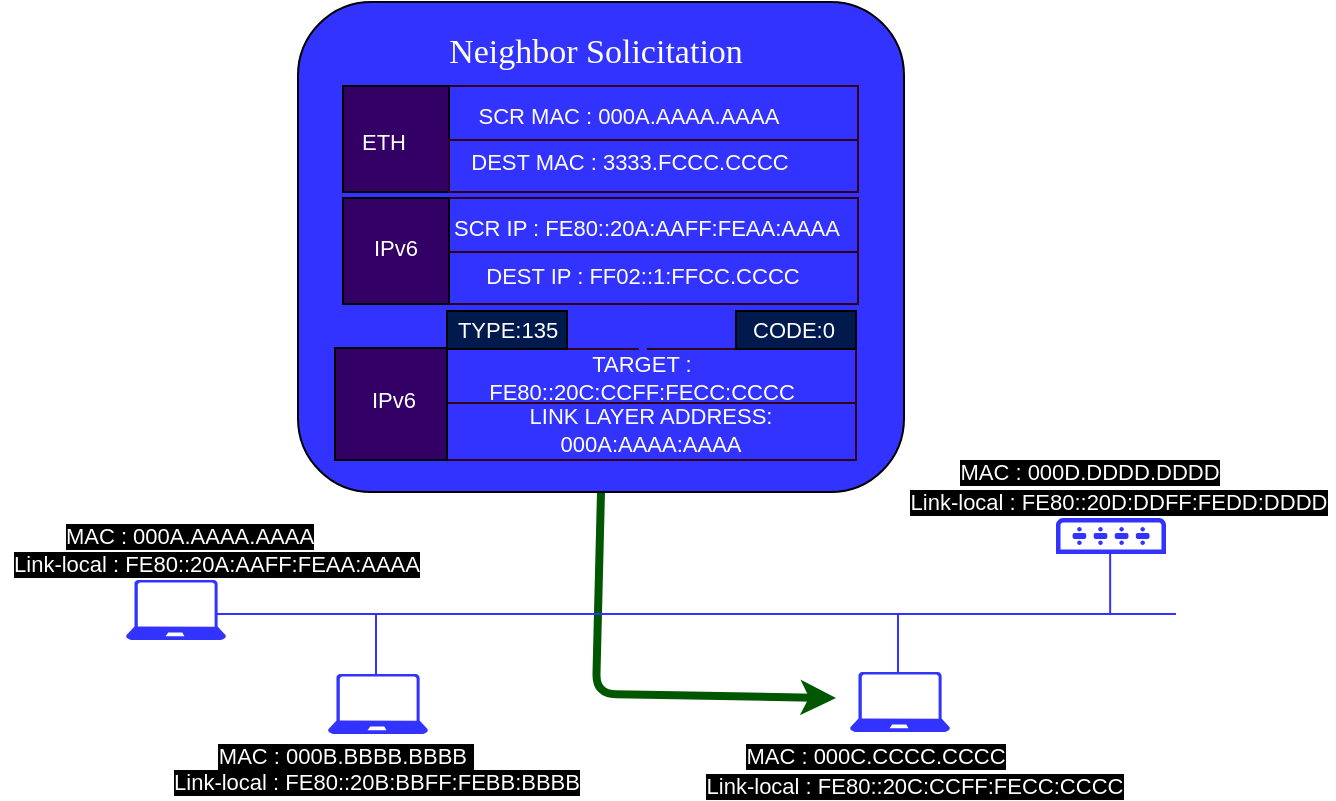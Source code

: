 <mxfile>
    <diagram id="snTKf8QNzBBCM_ghfV9j" name="Page-1">
        <mxGraphModel dx="779" dy="392" grid="1" gridSize="10" guides="1" tooltips="1" connect="1" arrows="1" fold="1" page="1" pageScale="1" pageWidth="850" pageHeight="1100" math="0" shadow="0">
            <root>
                <mxCell id="0"/>
                <mxCell id="1" parent="0"/>
                <mxCell id="15" value="" style="endArrow=classic;html=1;strokeColor=#005700;strokeWidth=4;endSize=5;targetPerimeterSpacing=0;verticalAlign=bottom;fillColor=#008a00;exitX=0.5;exitY=1;exitDx=0;exitDy=0;" edge="1" parent="1" source="12">
                    <mxGeometry width="50" height="50" relative="1" as="geometry">
                        <mxPoint x="320" y="308" as="sourcePoint"/>
                        <mxPoint x="440" y="380" as="targetPoint"/>
                        <Array as="points">
                            <mxPoint x="320" y="378"/>
                        </Array>
                    </mxGeometry>
                </mxCell>
                <mxCell id="2" value="" style="verticalLabelPosition=bottom;html=1;verticalAlign=top;align=center;strokeColor=none;fillColor=#3333FF;shape=mxgraph.azure.laptop;pointerEvents=1;" vertex="1" parent="1">
                    <mxGeometry x="85" y="321" width="50" height="30" as="geometry"/>
                </mxCell>
                <mxCell id="3" value="" style="verticalLabelPosition=bottom;html=1;verticalAlign=top;align=center;strokeColor=none;fillColor=#3333FF;shape=mxgraph.azure.laptop;pointerEvents=1;" vertex="1" parent="1">
                    <mxGeometry x="186" y="368" width="50" height="30" as="geometry"/>
                </mxCell>
                <mxCell id="4" value="" style="endArrow=none;html=1;strokeColor=#3333FF;" edge="1" parent="1">
                    <mxGeometry width="50" height="50" relative="1" as="geometry">
                        <mxPoint x="130" y="338" as="sourcePoint"/>
                        <mxPoint x="610" y="338" as="targetPoint"/>
                    </mxGeometry>
                </mxCell>
                <mxCell id="5" value="" style="endArrow=none;html=1;strokeColor=#3333FF;" edge="1" parent="1">
                    <mxGeometry width="50" height="50" relative="1" as="geometry">
                        <mxPoint x="210" y="368" as="sourcePoint"/>
                        <mxPoint x="210" y="338" as="targetPoint"/>
                    </mxGeometry>
                </mxCell>
                <mxCell id="8" value="" style="endArrow=none;html=1;strokeColor=#3333FF;" edge="1" parent="1">
                    <mxGeometry width="50" height="50" relative="1" as="geometry">
                        <mxPoint x="471" y="368" as="sourcePoint"/>
                        <mxPoint x="471" y="338" as="targetPoint"/>
                    </mxGeometry>
                </mxCell>
                <mxCell id="9" value="" style="verticalLabelPosition=bottom;html=1;verticalAlign=top;align=center;strokeColor=none;fillColor=#3333FF;shape=mxgraph.azure.laptop;pointerEvents=1;" vertex="1" parent="1">
                    <mxGeometry x="447" y="367" width="50" height="30" as="geometry"/>
                </mxCell>
                <mxCell id="10" value="" style="endArrow=none;html=1;strokeColor=#3333FF;" edge="1" parent="1">
                    <mxGeometry width="50" height="50" relative="1" as="geometry">
                        <mxPoint x="577.08" y="338" as="sourcePoint"/>
                        <mxPoint x="577.08" y="308" as="targetPoint"/>
                    </mxGeometry>
                </mxCell>
                <mxCell id="11" value="" style="sketch=0;pointerEvents=1;shadow=0;dashed=0;html=1;strokeColor=none;fillColor=#3333FF;labelPosition=center;verticalLabelPosition=bottom;verticalAlign=top;outlineConnect=0;align=center;shape=mxgraph.office.devices.switch;" vertex="1" parent="1">
                    <mxGeometry x="550" y="290" width="55" height="18" as="geometry"/>
                </mxCell>
                <mxCell id="12" value="" style="rounded=1;whiteSpace=wrap;html=1;fillColor=#3333FF;gradientColor=none;" vertex="1" parent="1">
                    <mxGeometry x="171" y="32" width="303" height="245" as="geometry"/>
                </mxCell>
                <mxCell id="35" value="" style="rounded=0;whiteSpace=wrap;html=1;fillColor=#3333FF;strokeColor=#33001A;" vertex="1" parent="1">
                    <mxGeometry x="246.5" y="74" width="204.5" height="27" as="geometry"/>
                </mxCell>
                <mxCell id="36" value="" style="whiteSpace=wrap;html=1;aspect=fixed;fillColor=#330066;fontColor=#ffffff;strokeColor=#000000;" vertex="1" parent="1">
                    <mxGeometry x="193.5" y="74" width="53" height="53" as="geometry"/>
                </mxCell>
                <mxCell id="37" value="" style="rounded=0;whiteSpace=wrap;html=1;fillColor=#3333FF;strokeColor=#33001A;" vertex="1" parent="1">
                    <mxGeometry x="246.5" y="101" width="204.5" height="26" as="geometry"/>
                </mxCell>
                <mxCell id="38" value="ETH" style="text;html=1;strokeColor=none;fillColor=none;align=center;verticalAlign=middle;whiteSpace=wrap;rounded=0;fontSize=11;fontColor=#FFFFFF;" vertex="1" parent="1">
                    <mxGeometry x="184" y="86.5" width="60" height="30" as="geometry"/>
                </mxCell>
                <mxCell id="39" value="SCR MAC : 000A.AAAA.AAAA&amp;nbsp;" style="text;html=1;strokeColor=none;fillColor=none;align=center;verticalAlign=middle;whiteSpace=wrap;rounded=0;fontSize=11;fontColor=#FFFFFF;" vertex="1" parent="1">
                    <mxGeometry x="257.5" y="84" width="160" height="10" as="geometry"/>
                </mxCell>
                <mxCell id="40" value="MAC : 000A.AAAA.AAAA" style="text;strokeColor=none;fillColor=none;align=center;verticalAlign=middle;rounded=0;fontSize=11;fontColor=#FFFFFF;labelBackgroundColor=#000000;labelBorderColor=none;whiteSpace=wrap;imageAspect=1;" vertex="1" parent="1">
                    <mxGeometry x="52" y="291" width="130" height="15" as="geometry"/>
                </mxCell>
                <mxCell id="42" value="DEST MAC : 3333.FCCC.CCCC" style="text;html=1;strokeColor=none;fillColor=none;align=center;verticalAlign=middle;whiteSpace=wrap;rounded=0;fontSize=11;fontColor=#FFFFFF;" vertex="1" parent="1">
                    <mxGeometry x="252" y="106.5" width="169.5" height="10" as="geometry"/>
                </mxCell>
                <mxCell id="43" value="MAC : 000C.CCCC.CCCC" style="text;html=1;strokeColor=none;fillColor=none;align=center;verticalAlign=middle;whiteSpace=wrap;rounded=0;fontSize=11;labelBackgroundColor=#000000;labelBorderColor=none;fontColor=#FFFFFF;" vertex="1" parent="1">
                    <mxGeometry x="390" y="403.5" width="140" height="10" as="geometry"/>
                </mxCell>
                <mxCell id="44" value="MAC : 000B.BBBB.BBBB&amp;nbsp;" style="text;html=1;strokeColor=none;fillColor=none;align=center;verticalAlign=middle;whiteSpace=wrap;rounded=0;fontSize=11;labelBackgroundColor=#000000;fontColor=#FFFFFF;" vertex="1" parent="1">
                    <mxGeometry x="127" y="401" width="136" height="15" as="geometry"/>
                </mxCell>
                <mxCell id="46" value="MAC : 000D.DDDD.DDDD" style="text;html=1;strokeColor=none;fillColor=none;align=center;verticalAlign=middle;whiteSpace=wrap;rounded=0;fontSize=11;labelBorderColor=none;labelBackgroundColor=#000000;fontColor=#FFFFFF;" vertex="1" parent="1">
                    <mxGeometry x="497" y="262" width="140" height="10" as="geometry"/>
                </mxCell>
                <mxCell id="53" value="Link-local : FE80::20A:AAFF:FEAA:AAAA" style="text;strokeColor=none;fillColor=none;align=center;verticalAlign=middle;rounded=0;fontSize=11;fontColor=#FFFFFF;labelBackgroundColor=#000000;labelBorderColor=none;html=1;whiteSpace=wrap;" vertex="1" parent="1">
                    <mxGeometry x="22.75" y="308" width="214.5" height="10" as="geometry"/>
                </mxCell>
                <mxCell id="54" value="Link-local : FE80::20B:BBFF:FEBB:BBBB" style="text;html=1;strokeColor=none;fillColor=none;align=center;verticalAlign=middle;whiteSpace=wrap;rounded=0;fontSize=11;labelBackgroundColor=#000000;fontColor=#FFFFFF;" vertex="1" parent="1">
                    <mxGeometry x="102.75" y="417" width="214.5" height="10" as="geometry"/>
                </mxCell>
                <mxCell id="55" value="Link-local : FE80::20C:CCFF:FECC:CCCC" style="text;html=1;strokeColor=none;fillColor=none;align=center;verticalAlign=middle;whiteSpace=wrap;rounded=0;fontSize=11;labelBackgroundColor=#000000;labelBorderColor=none;fontColor=#FFFFFF;" vertex="1" parent="1">
                    <mxGeometry x="371.5" y="419" width="214.5" height="10" as="geometry"/>
                </mxCell>
                <mxCell id="56" value="Link-local : FE80::20D:DDFF:FEDD:DDDD" style="text;html=1;strokeColor=none;fillColor=none;align=center;verticalAlign=middle;whiteSpace=wrap;rounded=0;fontSize=11;labelBorderColor=none;labelBackgroundColor=#000000;fontColor=#FFFFFF;" vertex="1" parent="1">
                    <mxGeometry x="474" y="277" width="214.5" height="10" as="geometry"/>
                </mxCell>
                <mxCell id="61" value="" style="rounded=0;whiteSpace=wrap;html=1;fillColor=#3333FF;strokeColor=#33001A;" vertex="1" parent="1">
                    <mxGeometry x="245.5" y="205.5" width="204.5" height="27" as="geometry"/>
                </mxCell>
                <mxCell id="62" value="" style="rounded=0;whiteSpace=wrap;html=1;fillColor=#3333FF;strokeColor=#33001A;" vertex="1" parent="1">
                    <mxGeometry x="245.5" y="232.5" width="204.5" height="28.5" as="geometry"/>
                </mxCell>
                <mxCell id="64" value="LINK LAYER ADDRESS: 000A:AAAA:AAAA" style="text;html=1;strokeColor=none;fillColor=none;align=center;verticalAlign=middle;whiteSpace=wrap;rounded=0;fontSize=11;fontColor=#FFFFFF;" vertex="1" parent="1">
                    <mxGeometry x="248" y="236.5" width="199" height="19.5" as="geometry"/>
                </mxCell>
                <mxCell id="78" value="" style="edgeStyle=none;html=1;strokeColor=#3333FF;strokeWidth=4;fontFamily=Helvetica;fontSize=11;fontColor=#FFFFFF;endSize=5;targetPerimeterSpacing=0;" edge="1" parent="1" source="65" target="71">
                    <mxGeometry relative="1" as="geometry"/>
                </mxCell>
                <mxCell id="65" value="TARGET : &lt;br&gt;FE80::20C:CCFF:FECC:CCCC" style="text;html=1;strokeColor=none;fillColor=none;align=center;verticalAlign=middle;whiteSpace=wrap;rounded=0;fontSize=11;fontColor=#FFFFFF;" vertex="1" parent="1">
                    <mxGeometry x="235" y="215" width="216" height="10" as="geometry"/>
                </mxCell>
                <mxCell id="66" value="" style="whiteSpace=wrap;html=1;aspect=fixed;fillColor=#330066;fontColor=#ffffff;strokeColor=#000000;" vertex="1" parent="1">
                    <mxGeometry x="189.5" y="205" width="56" height="56" as="geometry"/>
                </mxCell>
                <mxCell id="67" value="IPv6" style="text;html=1;strokeColor=none;fillColor=none;align=center;verticalAlign=middle;whiteSpace=wrap;rounded=0;fontSize=11;fontColor=#FFFFFF;" vertex="1" parent="1">
                    <mxGeometry x="189" y="216" width="60" height="30" as="geometry"/>
                </mxCell>
                <mxCell id="68" value="" style="rounded=0;whiteSpace=wrap;html=1;fillColor=#3333FF;strokeColor=#33001A;" vertex="1" parent="1">
                    <mxGeometry x="246.5" y="130" width="204.5" height="27" as="geometry"/>
                </mxCell>
                <mxCell id="69" value="" style="rounded=0;whiteSpace=wrap;html=1;fillColor=#3333FF;strokeColor=#33001A;" vertex="1" parent="1">
                    <mxGeometry x="246.5" y="157" width="204.5" height="26" as="geometry"/>
                </mxCell>
                <mxCell id="70" value="DEST IP : FF02::1:FFCC.CCCC" style="text;html=1;strokeColor=none;fillColor=none;align=center;verticalAlign=middle;whiteSpace=wrap;rounded=0;fontSize=11;fontColor=#FFFFFF;" vertex="1" parent="1">
                    <mxGeometry x="254" y="163.5" width="179" height="10" as="geometry"/>
                </mxCell>
                <mxCell id="71" value="SCR IP : FE80::20A:AAFF:FEAA:AAAA" style="text;html=1;strokeColor=none;fillColor=none;align=center;verticalAlign=middle;whiteSpace=wrap;rounded=0;fontSize=11;fontColor=#FFFFFF;" vertex="1" parent="1">
                    <mxGeometry x="237.5" y="139.5" width="214.5" height="10" as="geometry"/>
                </mxCell>
                <mxCell id="72" value="" style="whiteSpace=wrap;html=1;aspect=fixed;fillColor=#330066;fontColor=#ffffff;strokeColor=#000000;" vertex="1" parent="1">
                    <mxGeometry x="193.5" y="130" width="53" height="53" as="geometry"/>
                </mxCell>
                <mxCell id="50" value="IPv6" style="text;html=1;strokeColor=none;fillColor=none;align=center;verticalAlign=middle;whiteSpace=wrap;rounded=0;fontSize=11;fontColor=#FFFFFF;" vertex="1" parent="1">
                    <mxGeometry x="190" y="139.5" width="60" height="30" as="geometry"/>
                </mxCell>
                <mxCell id="74" value="" style="rounded=0;whiteSpace=wrap;html=1;strokeColor=#000000;fontFamily=Helvetica;fontSize=11;fontColor=default;fillColor=#001A4D;" vertex="1" parent="1">
                    <mxGeometry x="245.5" y="186.5" width="60" height="19" as="geometry"/>
                </mxCell>
                <mxCell id="75" value="" style="rounded=0;whiteSpace=wrap;html=1;strokeColor=#000000;fontFamily=Helvetica;fontSize=11;fontColor=default;fillColor=#001A4D;" vertex="1" parent="1">
                    <mxGeometry x="390" y="186.5" width="60" height="19" as="geometry"/>
                </mxCell>
                <mxCell id="52" value="TYPE:135" style="text;html=1;strokeColor=none;fillColor=none;align=center;verticalAlign=middle;whiteSpace=wrap;rounded=0;fontSize=11;fontColor=#FFFFFF;" vertex="1" parent="1">
                    <mxGeometry x="262.5" y="191" width="26" height="10" as="geometry"/>
                </mxCell>
                <mxCell id="76" value="CODE:0" style="text;html=1;strokeColor=none;fillColor=none;align=center;verticalAlign=middle;whiteSpace=wrap;rounded=0;fontSize=11;fontColor=#FFFFFF;" vertex="1" parent="1">
                    <mxGeometry x="406" y="191" width="26" height="10" as="geometry"/>
                </mxCell>
                <mxCell id="79" value="Neighbor Solicitation " style="text;strokeColor=none;fillColor=none;align=center;verticalAlign=middle;rounded=0;fontFamily=Lucida Console;fontSize=17;fontColor=#FFFFFF;labelBackgroundColor=none;" vertex="1" parent="1">
                    <mxGeometry x="200" y="40" width="240" height="30" as="geometry"/>
                </mxCell>
            </root>
        </mxGraphModel>
    </diagram>
</mxfile>